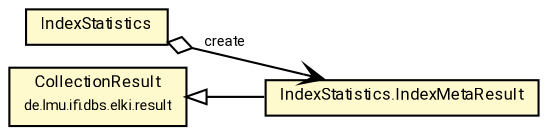 #!/usr/local/bin/dot
#
# Class diagram 
# Generated by UMLGraph version R5_7_2-60-g0e99a6 (http://www.spinellis.gr/umlgraph/)
#

digraph G {
	graph [fontnames="svg"]
	edge [fontname="Roboto",fontsize=7,labelfontname="Roboto",labelfontsize=7,color="black"];
	node [fontname="Roboto",fontcolor="black",fontsize=8,shape=plaintext,margin=0,width=0,height=0];
	nodesep=0.15;
	ranksep=0.25;
	rankdir=LR;
	// de.lmu.ifi.dbs.elki.evaluation.index.IndexStatistics
	c5242940 [label=<<table title="de.lmu.ifi.dbs.elki.evaluation.index.IndexStatistics" border="0" cellborder="1" cellspacing="0" cellpadding="2" bgcolor="LemonChiffon" href="IndexStatistics.html" target="_parent">
		<tr><td><table border="0" cellspacing="0" cellpadding="1">
		<tr><td align="center" balign="center"> <font face="Roboto">IndexStatistics</font> </td></tr>
		</table></td></tr>
		</table>>, URL="IndexStatistics.html"];
	// de.lmu.ifi.dbs.elki.evaluation.index.IndexStatistics.IndexMetaResult
	c5242941 [label=<<table title="de.lmu.ifi.dbs.elki.evaluation.index.IndexStatistics.IndexMetaResult" border="0" cellborder="1" cellspacing="0" cellpadding="2" bgcolor="lemonChiffon" href="IndexStatistics.IndexMetaResult.html" target="_parent">
		<tr><td><table border="0" cellspacing="0" cellpadding="1">
		<tr><td align="center" balign="center"> <font face="Roboto">IndexStatistics.IndexMetaResult</font> </td></tr>
		</table></td></tr>
		</table>>, URL="IndexStatistics.IndexMetaResult.html"];
	// de.lmu.ifi.dbs.elki.result.CollectionResult<O>
	c5243918 [label=<<table title="de.lmu.ifi.dbs.elki.result.CollectionResult" border="0" cellborder="1" cellspacing="0" cellpadding="2" bgcolor="LemonChiffon" href="../../result/CollectionResult.html" target="_parent">
		<tr><td><table border="0" cellspacing="0" cellpadding="1">
		<tr><td align="center" balign="center"> <font face="Roboto">CollectionResult</font> </td></tr>
		<tr><td align="center" balign="center"> <font face="Roboto" point-size="7.0">de.lmu.ifi.dbs.elki.result</font> </td></tr>
		</table></td></tr>
		</table>>, URL="../../result/CollectionResult.html"];
	// de.lmu.ifi.dbs.elki.evaluation.index.IndexStatistics navhas de.lmu.ifi.dbs.elki.evaluation.index.IndexStatistics.IndexMetaResult
	c5242940 -> c5242941 [arrowhead=open,arrowtail=ediamond,dir=both,weight=3,label="create"];
	// de.lmu.ifi.dbs.elki.evaluation.index.IndexStatistics.IndexMetaResult extends de.lmu.ifi.dbs.elki.result.CollectionResult<O>
	c5243918 -> c5242941 [arrowtail=empty,dir=back,weight=10];
}

